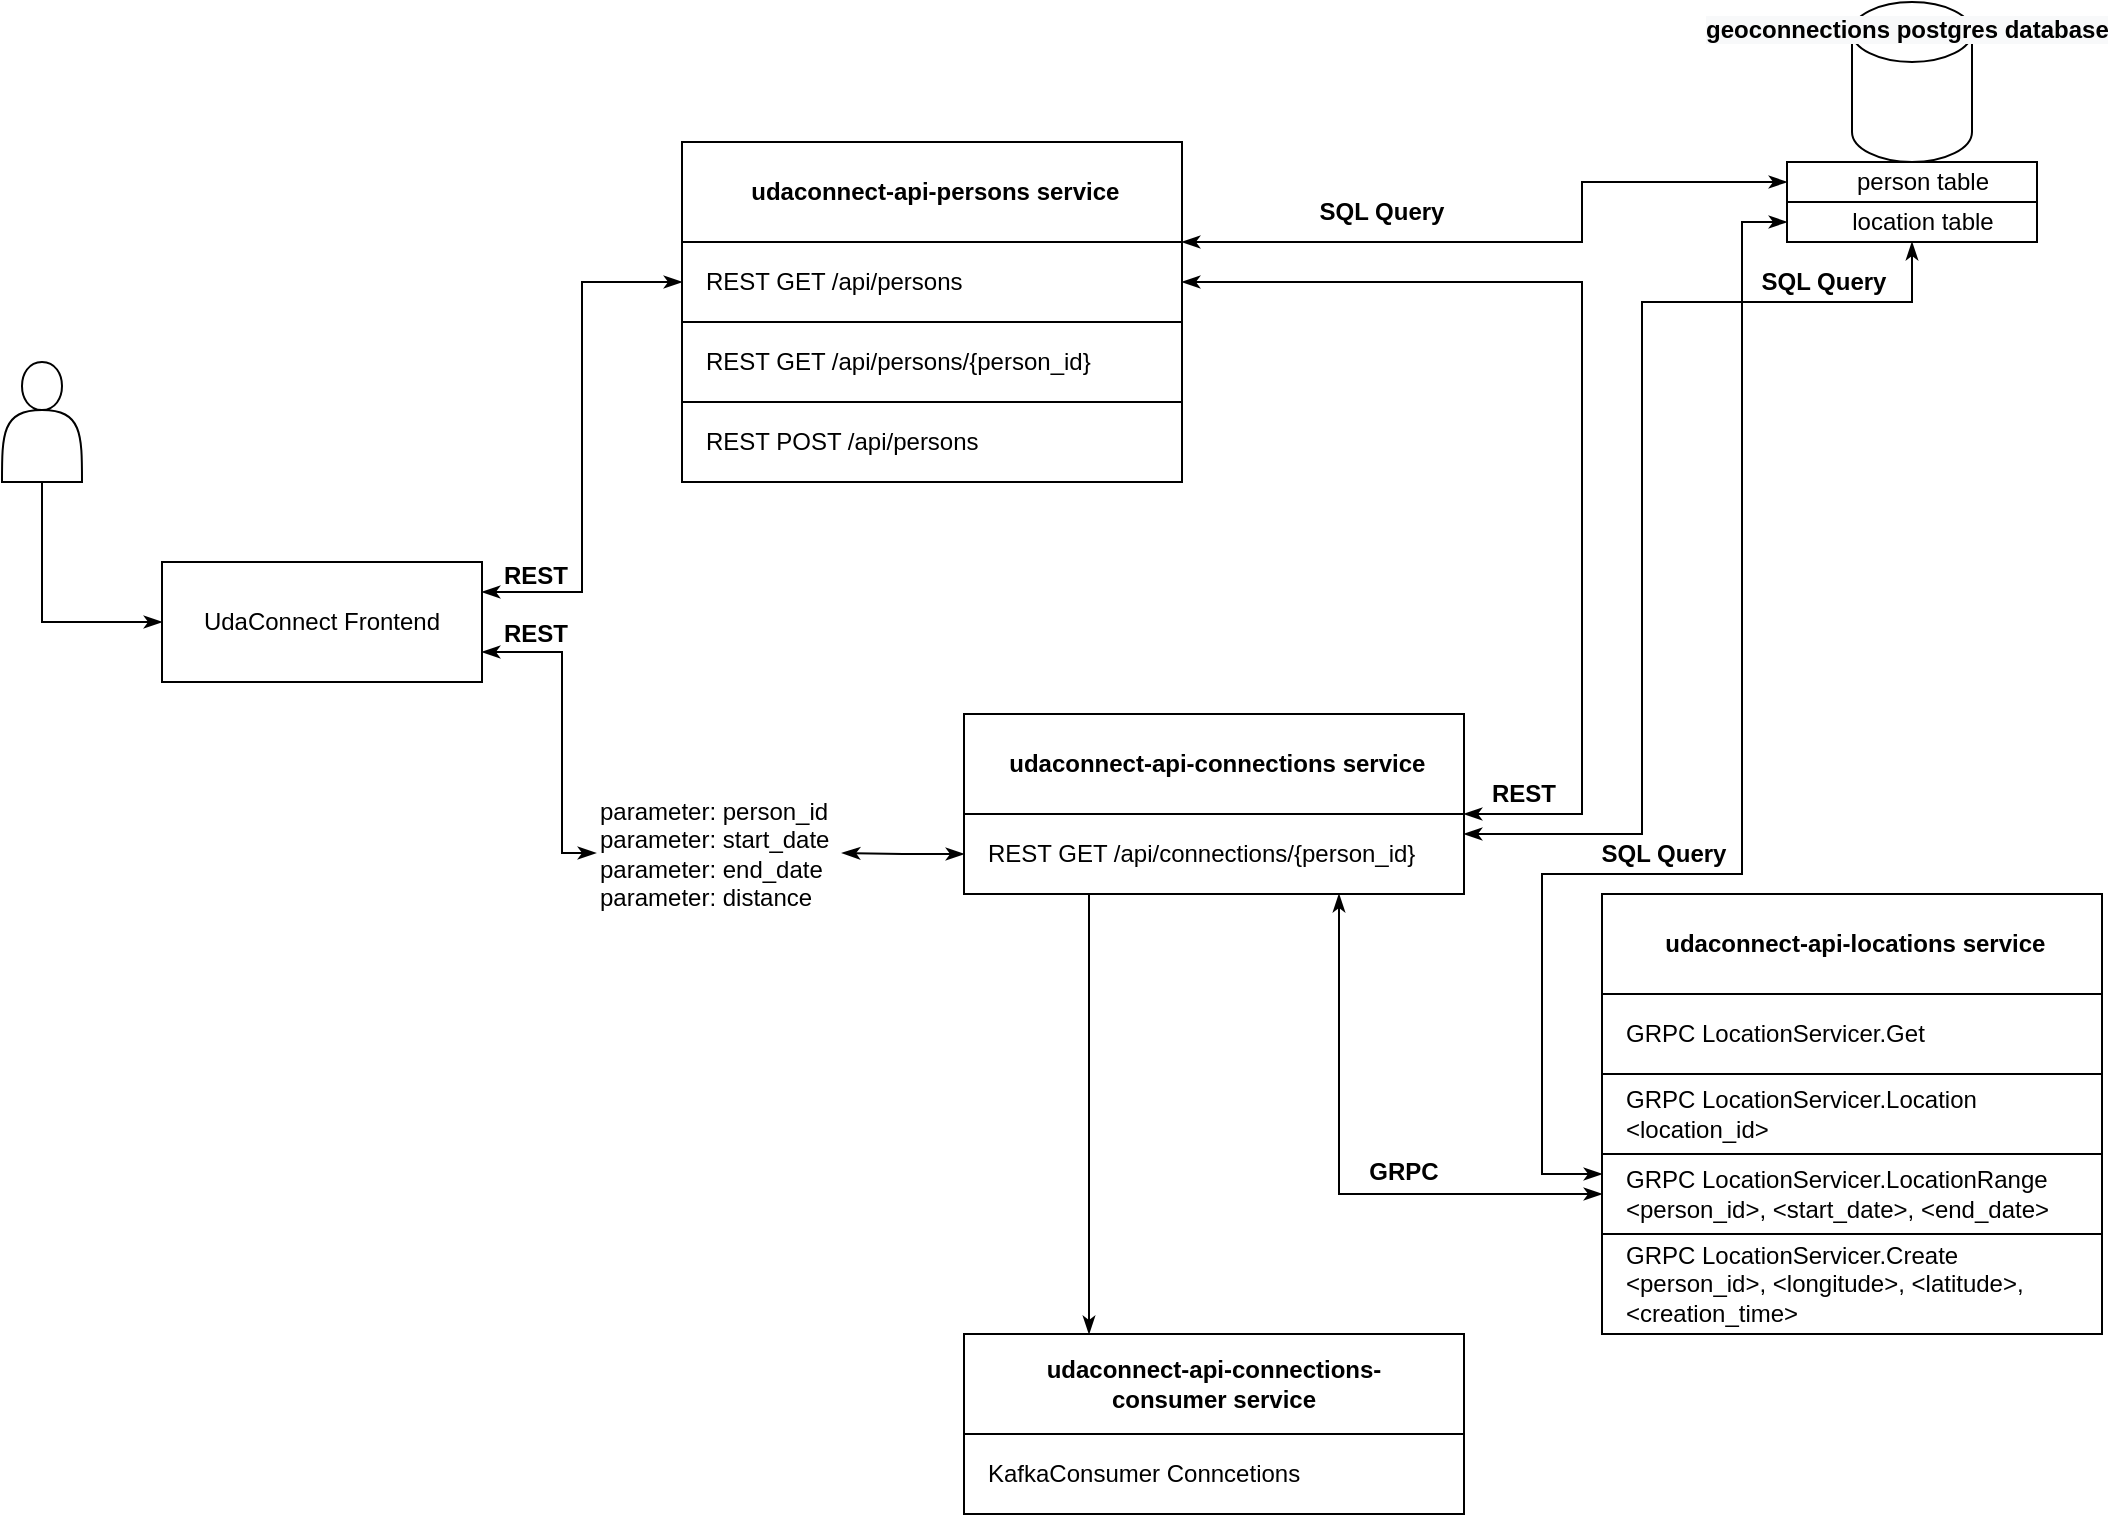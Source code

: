 <mxfile version="16.1.2" type="device"><diagram id="vtUqGHYsjoWaJXS0KgvS" name="Page-1"><mxGraphModel dx="1038" dy="624" grid="1" gridSize="10" guides="1" tooltips="1" connect="1" arrows="1" fold="1" page="1" pageScale="1" pageWidth="1100" pageHeight="850" math="0" shadow="0"><root><mxCell id="0"/><mxCell id="1" parent="0"/><mxCell id="j3djy2fpils4WfjQPOHH-4" value="&lt;b&gt;&amp;nbsp;udaconnect-api-persons service&lt;/b&gt;" style="rounded=0;whiteSpace=wrap;html=1;" parent="1" vertex="1"><mxGeometry x="360" y="90" width="250" height="50" as="geometry"/></mxCell><mxCell id="DiqRhk6Mg5SbUiOZTt6v-1" value="UdaConnect Frontend" style="rounded=0;whiteSpace=wrap;html=1;" parent="1" vertex="1"><mxGeometry x="100" y="300" width="160" height="60" as="geometry"/></mxCell><mxCell id="j3djy2fpils4WfjQPOHH-1" value="REST GET /api/persons" style="rounded=0;whiteSpace=wrap;html=1;align=left;spacingTop=0;spacingLeft=10;" parent="1" vertex="1"><mxGeometry x="360" y="140" width="250" height="40" as="geometry"/></mxCell><mxCell id="j3djy2fpils4WfjQPOHH-3" value="parameter: person_id&lt;br&gt;parameter: start_date&lt;br&gt;parameter: end_date&lt;br&gt;parameter: distance" style="text;html=1;strokeColor=none;fillColor=none;align=left;verticalAlign=middle;whiteSpace=wrap;rounded=0;" parent="1" vertex="1"><mxGeometry x="317" y="413" width="123" height="65" as="geometry"/></mxCell><mxCell id="j3djy2fpils4WfjQPOHH-9" value="REST GET /api/persons/{person_id}" style="rounded=0;whiteSpace=wrap;html=1;align=left;spacingTop=0;spacingLeft=10;" parent="1" vertex="1"><mxGeometry x="360" y="180" width="250" height="40" as="geometry"/></mxCell><mxCell id="j3djy2fpils4WfjQPOHH-10" value="REST POST /api/persons" style="rounded=0;whiteSpace=wrap;html=1;align=left;spacingTop=0;spacingLeft=10;" parent="1" vertex="1"><mxGeometry x="360" y="220" width="250" height="40" as="geometry"/></mxCell><mxCell id="j3djy2fpils4WfjQPOHH-12" value="&lt;b&gt;&amp;nbsp;udaconnect-api-connections service&lt;/b&gt;" style="rounded=0;whiteSpace=wrap;html=1;" parent="1" vertex="1"><mxGeometry x="501" y="376" width="250" height="50" as="geometry"/></mxCell><mxCell id="j3djy2fpils4WfjQPOHH-13" value="REST GET /api/connections/{person_id}" style="rounded=0;whiteSpace=wrap;html=1;align=left;spacingTop=0;spacingLeft=10;" parent="1" vertex="1"><mxGeometry x="501" y="426" width="250" height="40" as="geometry"/></mxCell><mxCell id="j3djy2fpils4WfjQPOHH-14" value="" style="endArrow=classicThin;html=1;rounded=0;edgeStyle=orthogonalEdgeStyle;entryX=0;entryY=0.5;entryDx=0;entryDy=0;endFill=1;startArrow=classicThin;startFill=1;exitX=1;exitY=0.25;exitDx=0;exitDy=0;" parent="1" source="DiqRhk6Mg5SbUiOZTt6v-1" target="j3djy2fpils4WfjQPOHH-1" edge="1"><mxGeometry width="50" height="50" relative="1" as="geometry"><mxPoint x="430" y="420" as="sourcePoint"/><mxPoint x="480" y="370" as="targetPoint"/></mxGeometry></mxCell><mxCell id="j3djy2fpils4WfjQPOHH-15" value="REST" style="text;html=1;strokeColor=none;fillColor=none;align=center;verticalAlign=middle;whiteSpace=wrap;rounded=0;fontStyle=1" parent="1" vertex="1"><mxGeometry x="257" y="292" width="60" height="30" as="geometry"/></mxCell><mxCell id="j3djy2fpils4WfjQPOHH-17" value="" style="endArrow=classicThin;html=1;rounded=0;edgeStyle=orthogonalEdgeStyle;endFill=1;startArrow=classicThin;startFill=1;exitX=1;exitY=0.75;exitDx=0;exitDy=0;entryX=0;entryY=0.5;entryDx=0;entryDy=0;" parent="1" source="DiqRhk6Mg5SbUiOZTt6v-1" target="j3djy2fpils4WfjQPOHH-3" edge="1"><mxGeometry width="50" height="50" relative="1" as="geometry"><mxPoint x="270" y="325" as="sourcePoint"/><mxPoint x="300" y="440" as="targetPoint"/><Array as="points"><mxPoint x="300" y="345"/><mxPoint x="300" y="446"/></Array></mxGeometry></mxCell><mxCell id="j3djy2fpils4WfjQPOHH-19" value="REST" style="text;html=1;strokeColor=none;fillColor=none;align=center;verticalAlign=middle;whiteSpace=wrap;rounded=0;fontStyle=1" parent="1" vertex="1"><mxGeometry x="257" y="320" width="60" height="32" as="geometry"/></mxCell><mxCell id="j3djy2fpils4WfjQPOHH-20" value="" style="endArrow=classicThin;html=1;rounded=0;edgeStyle=orthogonalEdgeStyle;endFill=1;startArrow=classicThin;startFill=1;exitX=0;exitY=0.5;exitDx=0;exitDy=0;entryX=1;entryY=0.5;entryDx=0;entryDy=0;" parent="1" source="j3djy2fpils4WfjQPOHH-13" target="j3djy2fpils4WfjQPOHH-3" edge="1"><mxGeometry width="50" height="50" relative="1" as="geometry"><mxPoint x="270" y="355" as="sourcePoint"/><mxPoint x="327" y="455.5" as="targetPoint"/></mxGeometry></mxCell><mxCell id="j3djy2fpils4WfjQPOHH-22" value="&lt;b&gt;&amp;nbsp;udaconnect-api-locations service&lt;/b&gt;" style="rounded=0;whiteSpace=wrap;html=1;" parent="1" vertex="1"><mxGeometry x="820" y="466" width="250" height="50" as="geometry"/></mxCell><mxCell id="j3djy2fpils4WfjQPOHH-23" value="GRPC&amp;nbsp;LocationServicer.Get" style="rounded=0;whiteSpace=wrap;html=1;align=left;spacingTop=0;spacingLeft=10;" parent="1" vertex="1"><mxGeometry x="820" y="516" width="250" height="40" as="geometry"/></mxCell><mxCell id="j3djy2fpils4WfjQPOHH-24" value="GRPC&amp;nbsp;LocationServicer.Location &amp;lt;location_id&amp;gt;" style="rounded=0;whiteSpace=wrap;html=1;align=left;spacingTop=0;spacingLeft=10;" parent="1" vertex="1"><mxGeometry x="820" y="556" width="250" height="40" as="geometry"/></mxCell><mxCell id="j3djy2fpils4WfjQPOHH-25" value="GRPC&amp;nbsp;LocationServicer.LocationRange &amp;lt;person_id&amp;gt;, &amp;lt;start_date&amp;gt;, &amp;lt;end_date&amp;gt;" style="rounded=0;whiteSpace=wrap;html=1;align=left;spacingTop=0;spacingLeft=10;" parent="1" vertex="1"><mxGeometry x="820" y="596" width="250" height="40" as="geometry"/></mxCell><mxCell id="j3djy2fpils4WfjQPOHH-26" value="GRPC&amp;nbsp;LocationServicer.Create &amp;lt;person_id&amp;gt;, &amp;lt;longitude&amp;gt;, &amp;lt;latitude&amp;gt;, &amp;lt;creation_time&amp;gt;" style="rounded=0;whiteSpace=wrap;html=1;align=left;spacingTop=0;spacingLeft=10;" parent="1" vertex="1"><mxGeometry x="820" y="636" width="250" height="50" as="geometry"/></mxCell><mxCell id="j3djy2fpils4WfjQPOHH-27" value="" style="endArrow=classicThin;html=1;rounded=0;edgeStyle=orthogonalEdgeStyle;endFill=1;startArrow=classicThin;startFill=1;exitX=0.75;exitY=1;exitDx=0;exitDy=0;entryX=0;entryY=0.5;entryDx=0;entryDy=0;" parent="1" source="j3djy2fpils4WfjQPOHH-13" target="j3djy2fpils4WfjQPOHH-25" edge="1"><mxGeometry width="50" height="50" relative="1" as="geometry"><mxPoint x="511" y="456" as="sourcePoint"/><mxPoint x="450" y="455.5" as="targetPoint"/></mxGeometry></mxCell><mxCell id="j3djy2fpils4WfjQPOHH-28" value="" style="endArrow=classicThin;html=1;rounded=0;edgeStyle=orthogonalEdgeStyle;endFill=1;startArrow=classicThin;startFill=1;exitX=1;exitY=0;exitDx=0;exitDy=0;entryX=1;entryY=0.5;entryDx=0;entryDy=0;" parent="1" source="j3djy2fpils4WfjQPOHH-13" target="j3djy2fpils4WfjQPOHH-1" edge="1"><mxGeometry width="50" height="50" relative="1" as="geometry"><mxPoint x="698.5" y="476" as="sourcePoint"/><mxPoint x="830" y="626" as="targetPoint"/><Array as="points"><mxPoint x="810" y="426"/><mxPoint x="810" y="160"/></Array></mxGeometry></mxCell><mxCell id="j3djy2fpils4WfjQPOHH-29" value="REST" style="text;html=1;strokeColor=none;fillColor=none;align=center;verticalAlign=middle;whiteSpace=wrap;rounded=0;fontStyle=1" parent="1" vertex="1"><mxGeometry x="751" y="400.5" width="60" height="30" as="geometry"/></mxCell><mxCell id="j3djy2fpils4WfjQPOHH-30" value="GRPC" style="text;html=1;strokeColor=none;fillColor=none;align=center;verticalAlign=middle;whiteSpace=wrap;rounded=0;fontStyle=1" parent="1" vertex="1"><mxGeometry x="691" y="590" width="60" height="30" as="geometry"/></mxCell><mxCell id="j3djy2fpils4WfjQPOHH-31" value="&lt;b&gt;udaconnect-api-connections-consumer&amp;nbsp;service&lt;/b&gt;" style="rounded=0;whiteSpace=wrap;html=1;" parent="1" vertex="1"><mxGeometry x="501" y="686" width="250" height="50" as="geometry"/></mxCell><mxCell id="j3djy2fpils4WfjQPOHH-32" value="KafkaConsumer Conncetions" style="rounded=0;whiteSpace=wrap;html=1;align=left;spacingTop=0;spacingLeft=10;" parent="1" vertex="1"><mxGeometry x="501" y="736" width="250" height="40" as="geometry"/></mxCell><mxCell id="j3djy2fpils4WfjQPOHH-33" value="" style="endArrow=classicThin;html=1;rounded=0;edgeStyle=orthogonalEdgeStyle;endFill=1;startArrow=none;startFill=0;exitX=0.25;exitY=1;exitDx=0;exitDy=0;entryX=0.25;entryY=0;entryDx=0;entryDy=0;" parent="1" source="j3djy2fpils4WfjQPOHH-13" target="j3djy2fpils4WfjQPOHH-31" edge="1"><mxGeometry width="50" height="50" relative="1" as="geometry"><mxPoint x="698.5" y="476" as="sourcePoint"/><mxPoint x="830" y="626" as="targetPoint"/></mxGeometry></mxCell><mxCell id="j3djy2fpils4WfjQPOHH-36" style="edgeStyle=orthogonalEdgeStyle;rounded=0;orthogonalLoop=1;jettySize=auto;html=1;entryX=0;entryY=0.5;entryDx=0;entryDy=0;startArrow=none;startFill=0;endArrow=classicThin;endFill=1;exitX=0.5;exitY=1;exitDx=0;exitDy=0;" parent="1" source="j3djy2fpils4WfjQPOHH-34" target="DiqRhk6Mg5SbUiOZTt6v-1" edge="1"><mxGeometry relative="1" as="geometry"/></mxCell><mxCell id="j3djy2fpils4WfjQPOHH-34" value="" style="shape=actor;whiteSpace=wrap;html=1;" parent="1" vertex="1"><mxGeometry x="20" y="200" width="40" height="60" as="geometry"/></mxCell><mxCell id="ww5rShDbBptNA7Ih5R7p-1" value="" style="shape=cylinder3;whiteSpace=wrap;html=1;boundedLbl=1;backgroundOutline=1;size=15;" vertex="1" parent="1"><mxGeometry x="945" y="20" width="60" height="80" as="geometry"/></mxCell><mxCell id="ww5rShDbBptNA7Ih5R7p-3" value="&lt;b style=&quot;color: rgb(0 , 0 , 0) ; font-family: &amp;#34;helvetica&amp;#34; ; font-size: 12px ; font-style: normal ; letter-spacing: normal ; text-align: center ; text-indent: 0px ; text-transform: none ; word-spacing: 0px ; background-color: rgb(248 , 249 , 250)&quot;&gt;geoconnections postgres database&lt;/b&gt;" style="text;whiteSpace=wrap;html=1;" vertex="1" parent="1"><mxGeometry x="870" y="20" width="210" height="30" as="geometry"/></mxCell><mxCell id="ww5rShDbBptNA7Ih5R7p-4" value="person table" style="rounded=0;whiteSpace=wrap;html=1;align=center;spacingTop=0;spacingLeft=10;" vertex="1" parent="1"><mxGeometry x="912.5" y="100" width="125" height="20" as="geometry"/></mxCell><mxCell id="ww5rShDbBptNA7Ih5R7p-5" value="location table" style="rounded=0;whiteSpace=wrap;html=1;align=center;spacingTop=0;spacingLeft=10;" vertex="1" parent="1"><mxGeometry x="912.5" y="120" width="125" height="20" as="geometry"/></mxCell><mxCell id="ww5rShDbBptNA7Ih5R7p-6" value="" style="endArrow=classicThin;html=1;rounded=0;edgeStyle=orthogonalEdgeStyle;endFill=1;startArrow=classicThin;startFill=1;exitX=0;exitY=0.5;exitDx=0;exitDy=0;entryX=1;entryY=0;entryDx=0;entryDy=0;" edge="1" parent="1" source="ww5rShDbBptNA7Ih5R7p-4" target="j3djy2fpils4WfjQPOHH-1"><mxGeometry width="50" height="50" relative="1" as="geometry"><mxPoint x="761" y="456" as="sourcePoint"/><mxPoint x="620" y="170" as="targetPoint"/><Array as="points"><mxPoint x="810" y="110"/><mxPoint x="810" y="140"/></Array></mxGeometry></mxCell><mxCell id="ww5rShDbBptNA7Ih5R7p-7" value="SQL Query" style="text;html=1;strokeColor=none;fillColor=none;align=center;verticalAlign=middle;whiteSpace=wrap;rounded=0;fontStyle=1" vertex="1" parent="1"><mxGeometry x="670" y="110" width="80" height="30" as="geometry"/></mxCell><mxCell id="ww5rShDbBptNA7Ih5R7p-8" value="" style="endArrow=classicThin;html=1;rounded=0;edgeStyle=orthogonalEdgeStyle;endFill=1;startArrow=classicThin;startFill=1;exitX=0;exitY=0.25;exitDx=0;exitDy=0;entryX=0;entryY=0.5;entryDx=0;entryDy=0;" edge="1" parent="1" source="j3djy2fpils4WfjQPOHH-25" target="ww5rShDbBptNA7Ih5R7p-5"><mxGeometry width="50" height="50" relative="1" as="geometry"><mxPoint x="761" y="456" as="sourcePoint"/><mxPoint x="620" y="170" as="targetPoint"/><Array as="points"><mxPoint x="790" y="606"/><mxPoint x="790" y="456"/><mxPoint x="890" y="456"/><mxPoint x="890" y="130"/></Array></mxGeometry></mxCell><mxCell id="ww5rShDbBptNA7Ih5R7p-9" value="SQL Query" style="text;html=1;strokeColor=none;fillColor=none;align=center;verticalAlign=middle;whiteSpace=wrap;rounded=0;fontStyle=1" vertex="1" parent="1"><mxGeometry x="811" y="430.5" width="80" height="30" as="geometry"/></mxCell><mxCell id="ww5rShDbBptNA7Ih5R7p-11" value="" style="endArrow=classicThin;html=1;rounded=0;edgeStyle=orthogonalEdgeStyle;endFill=1;startArrow=classicThin;startFill=1;exitX=1;exitY=0.25;exitDx=0;exitDy=0;entryX=0.5;entryY=1;entryDx=0;entryDy=0;" edge="1" parent="1" source="j3djy2fpils4WfjQPOHH-13" target="ww5rShDbBptNA7Ih5R7p-5"><mxGeometry width="50" height="50" relative="1" as="geometry"><mxPoint x="761" y="436" as="sourcePoint"/><mxPoint x="620" y="170" as="targetPoint"/><Array as="points"><mxPoint x="840" y="436"/><mxPoint x="840" y="170"/><mxPoint x="975" y="170"/></Array></mxGeometry></mxCell><mxCell id="ww5rShDbBptNA7Ih5R7p-13" value="SQL Query" style="text;html=1;strokeColor=none;fillColor=none;align=center;verticalAlign=middle;whiteSpace=wrap;rounded=0;fontStyle=1" vertex="1" parent="1"><mxGeometry x="891" y="145" width="80" height="30" as="geometry"/></mxCell></root></mxGraphModel></diagram></mxfile>